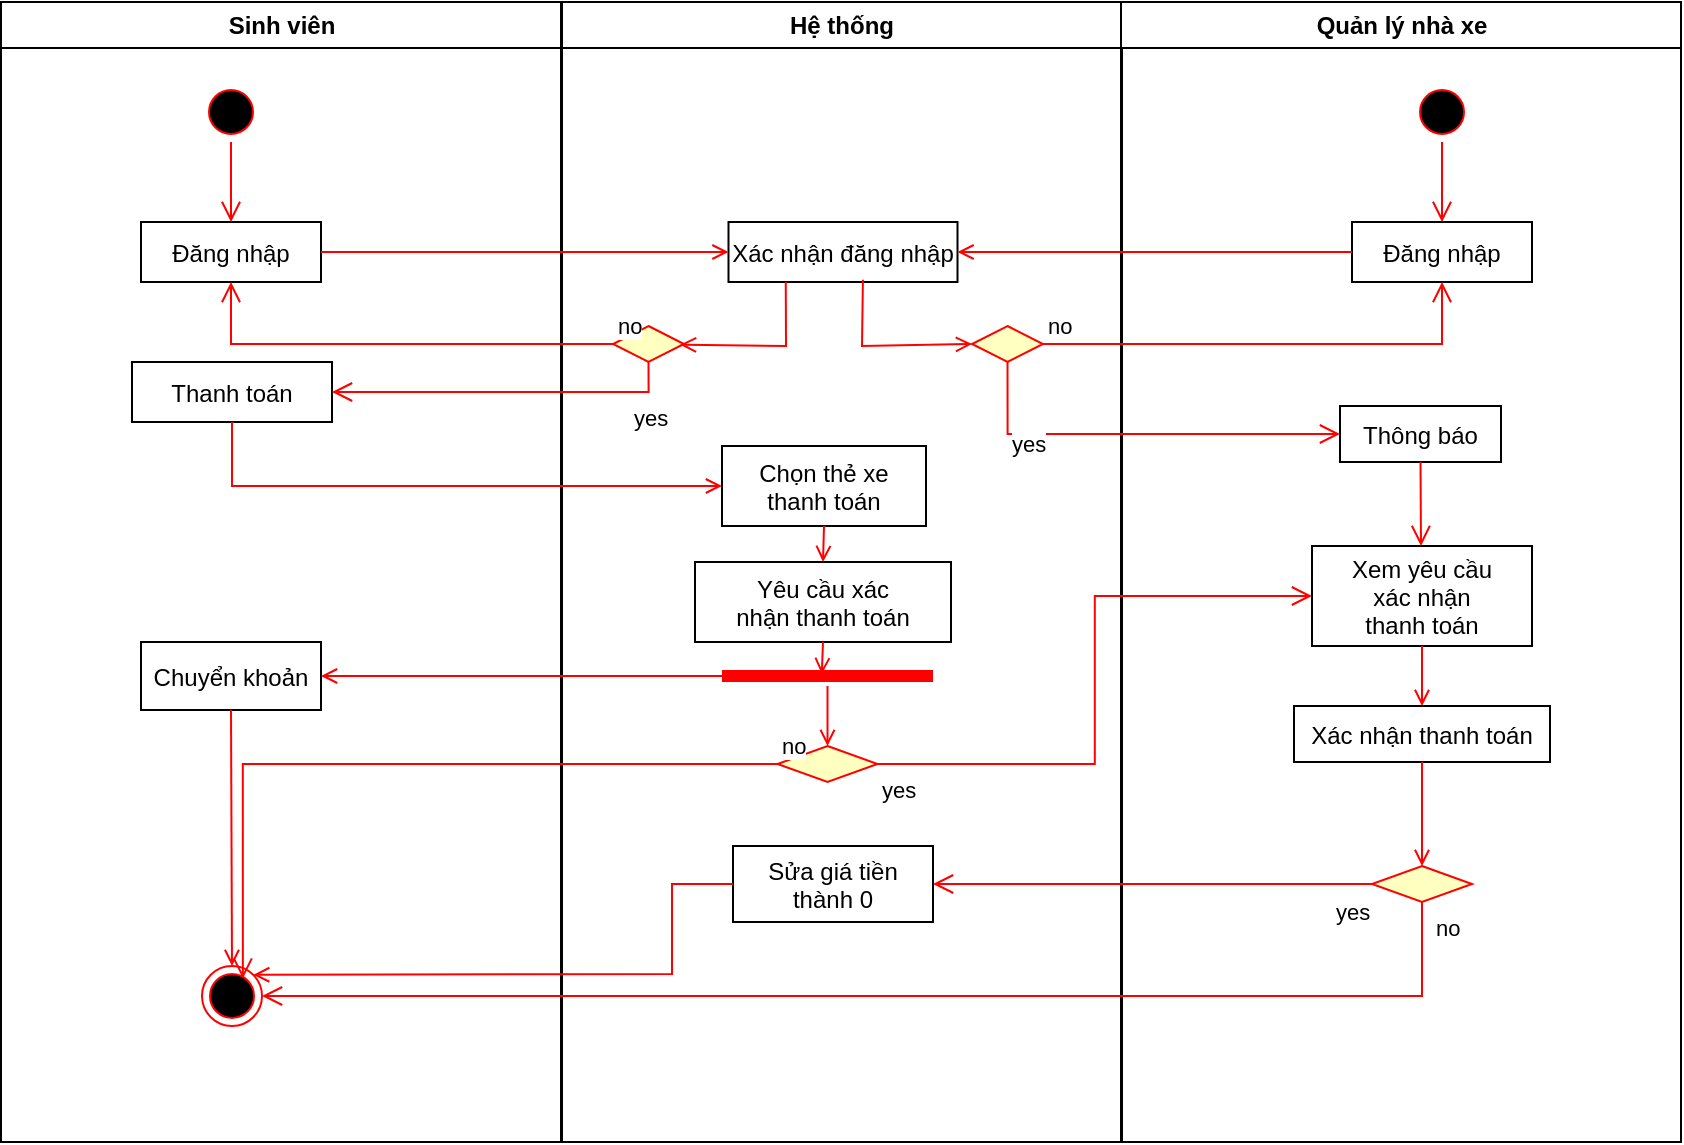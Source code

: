 <mxfile version="27.2.0">
  <diagram name="Page-1" id="e7e014a7-5840-1c2e-5031-d8a46d1fe8dd">
    <mxGraphModel dx="1246" dy="676" grid="1" gridSize="10" guides="1" tooltips="1" connect="1" arrows="1" fold="1" page="1" pageScale="1" pageWidth="1169" pageHeight="826" background="none" math="0" shadow="0">
      <root>
        <mxCell id="0" />
        <mxCell id="1" parent="0" />
        <mxCell id="2" value="Sinh viên" style="swimlane;whiteSpace=wrap" parent="1" vertex="1">
          <mxGeometry x="164.5" y="128" width="280" height="570" as="geometry" />
        </mxCell>
        <mxCell id="5" value="" style="ellipse;shape=startState;fillColor=#000000;strokeColor=#ff0000;" parent="2" vertex="1">
          <mxGeometry x="100" y="40" width="30" height="30" as="geometry" />
        </mxCell>
        <mxCell id="6" value="" style="edgeStyle=elbowEdgeStyle;elbow=horizontal;verticalAlign=bottom;endArrow=open;endSize=8;strokeColor=#FF0000;endFill=1;rounded=0" parent="2" source="5" target="7" edge="1">
          <mxGeometry x="100" y="40" as="geometry">
            <mxPoint x="115" y="110" as="targetPoint" />
          </mxGeometry>
        </mxCell>
        <mxCell id="7" value="Đăng nhập" style="" parent="2" vertex="1">
          <mxGeometry x="70" y="110" width="90" height="30" as="geometry" />
        </mxCell>
        <mxCell id="38" value="" style="ellipse;shape=endState;fillColor=#000000;strokeColor=#ff0000" parent="2" vertex="1">
          <mxGeometry x="100.5" y="482" width="30" height="30" as="geometry" />
        </mxCell>
        <mxCell id="8" value="Thanh toán" style="" parent="2" vertex="1">
          <mxGeometry x="65.5" y="180" width="100" height="30" as="geometry" />
        </mxCell>
        <mxCell id="30" value="Chuyển khoản" style="" parent="2" vertex="1">
          <mxGeometry x="70" y="320" width="90" height="34" as="geometry" />
        </mxCell>
        <mxCell id="ZterCogjY-lKpHSOgGzZ-84" value="" style="endArrow=open;strokeColor=#FF0000;endFill=1;rounded=0;exitX=0.5;exitY=1;exitDx=0;exitDy=0;entryX=0.5;entryY=0;entryDx=0;entryDy=0;" edge="1" parent="2" source="30" target="38">
          <mxGeometry relative="1" as="geometry">
            <mxPoint x="165.5" y="402" as="sourcePoint" />
            <mxPoint x="243.5" y="434" as="targetPoint" />
            <Array as="points" />
          </mxGeometry>
        </mxCell>
        <mxCell id="3" value="Hệ thống" style="swimlane;whiteSpace=wrap" parent="1" vertex="1">
          <mxGeometry x="445" y="128" width="280" height="570" as="geometry" />
        </mxCell>
        <mxCell id="15" value="Xác nhận đăng nhập" style="" parent="3" vertex="1">
          <mxGeometry x="83.25" y="110" width="114.5" height="30" as="geometry" />
        </mxCell>
        <mxCell id="18" value="Yêu cầu xác&#xa;nhận thanh toán" style="" parent="3" vertex="1">
          <mxGeometry x="66.5" y="280" width="128" height="40" as="geometry" />
        </mxCell>
        <mxCell id="16" value="Chọn thẻ xe&#xa;thanh toán" style="" parent="3" vertex="1">
          <mxGeometry x="80" y="222" width="102" height="40" as="geometry" />
        </mxCell>
        <mxCell id="ZterCogjY-lKpHSOgGzZ-56" value="" style="rhombus;whiteSpace=wrap;html=1;fontColor=#000000;fillColor=#ffffc0;strokeColor=#ff0000;" vertex="1" parent="3">
          <mxGeometry x="25.5" y="162" width="35.5" height="18" as="geometry" />
        </mxCell>
        <mxCell id="ZterCogjY-lKpHSOgGzZ-62" value="" style="endArrow=open;strokeColor=#FF0000;endFill=1;rounded=0;entryX=0.944;entryY=0.519;entryDx=0;entryDy=0;exitX=0.25;exitY=1;exitDx=0;exitDy=0;entryPerimeter=0;" edge="1" parent="3" source="15" target="ZterCogjY-lKpHSOgGzZ-56">
          <mxGeometry relative="1" as="geometry">
            <mxPoint x="126.75" y="165" as="sourcePoint" />
            <mxPoint x="125" y="203" as="targetPoint" />
            <Array as="points">
              <mxPoint x="112" y="172" />
            </Array>
          </mxGeometry>
        </mxCell>
        <mxCell id="24" value="" style="endArrow=open;strokeColor=#FF0000;endFill=1;rounded=0;entryX=0.5;entryY=0;entryDx=0;entryDy=0;exitX=0.5;exitY=1;exitDx=0;exitDy=0;" parent="3" source="16" target="18" edge="1">
          <mxGeometry relative="1" as="geometry">
            <mxPoint x="182" y="219" as="sourcePoint" />
            <mxPoint x="353.18" y="245.9" as="targetPoint" />
            <Array as="points" />
          </mxGeometry>
        </mxCell>
        <mxCell id="ZterCogjY-lKpHSOgGzZ-87" value="" style="rhombus;whiteSpace=wrap;html=1;fontColor=#000000;fillColor=#ffffc0;strokeColor=#ff0000;" vertex="1" parent="3">
          <mxGeometry x="107.75" y="372" width="50" height="18" as="geometry" />
        </mxCell>
        <mxCell id="ZterCogjY-lKpHSOgGzZ-72" value="" style="endArrow=open;strokeColor=#FF0000;endFill=1;rounded=0;exitX=0.5;exitY=1;exitDx=0;exitDy=0;entryX=0.473;entryY=0.405;entryDx=0;entryDy=0;entryPerimeter=0;" edge="1" parent="3" target="ZterCogjY-lKpHSOgGzZ-81" source="18">
          <mxGeometry relative="1" as="geometry">
            <mxPoint x="465" y="317" as="sourcePoint" />
            <mxPoint x="-115" y="299" as="targetPoint" />
            <Array as="points" />
          </mxGeometry>
        </mxCell>
        <mxCell id="ZterCogjY-lKpHSOgGzZ-81" value="" style="shape=line;html=1;strokeWidth=6;strokeColor=#ff0000;" vertex="1" parent="3">
          <mxGeometry x="80" y="332" width="105.5" height="10" as="geometry" />
        </mxCell>
        <mxCell id="ZterCogjY-lKpHSOgGzZ-86" value="" style="endArrow=open;strokeColor=#FF0000;endFill=1;rounded=0;entryX=0.5;entryY=0;entryDx=0;entryDy=0;" edge="1" parent="3" source="ZterCogjY-lKpHSOgGzZ-81" target="ZterCogjY-lKpHSOgGzZ-87">
          <mxGeometry relative="1" as="geometry">
            <mxPoint x="-125" y="362" as="sourcePoint" />
            <mxPoint x="133" y="392" as="targetPoint" />
          </mxGeometry>
        </mxCell>
        <mxCell id="ZterCogjY-lKpHSOgGzZ-107" value="" style="rhombus;whiteSpace=wrap;html=1;fontColor=#000000;fillColor=#ffffc0;strokeColor=#ff0000;" vertex="1" parent="3">
          <mxGeometry x="205" y="162" width="35.5" height="18" as="geometry" />
        </mxCell>
        <mxCell id="ZterCogjY-lKpHSOgGzZ-108" value="" style="endArrow=open;strokeColor=#FF0000;endFill=1;rounded=0;entryX=0;entryY=0.5;entryDx=0;entryDy=0;exitX=0.587;exitY=0.961;exitDx=0;exitDy=0;exitPerimeter=0;" edge="1" parent="3" target="ZterCogjY-lKpHSOgGzZ-107" source="15">
          <mxGeometry relative="1" as="geometry">
            <mxPoint x="282" y="192" as="sourcePoint" />
            <mxPoint x="295" y="255" as="targetPoint" />
            <Array as="points">
              <mxPoint x="150" y="172" />
            </Array>
          </mxGeometry>
        </mxCell>
        <mxCell id="ZterCogjY-lKpHSOgGzZ-82" value="Sửa giá tiền&#xa;thành 0" style="" vertex="1" parent="3">
          <mxGeometry x="85.5" y="422" width="100" height="38" as="geometry" />
        </mxCell>
        <mxCell id="4" value="Quản lý nhà xe" style="swimlane;whiteSpace=wrap" parent="1" vertex="1">
          <mxGeometry x="724.5" y="128" width="280" height="570" as="geometry" />
        </mxCell>
        <mxCell id="ZterCogjY-lKpHSOgGzZ-103" value="" style="ellipse;shape=startState;fillColor=#000000;strokeColor=#ff0000;" vertex="1" parent="4">
          <mxGeometry x="145.5" y="40" width="30" height="30" as="geometry" />
        </mxCell>
        <mxCell id="ZterCogjY-lKpHSOgGzZ-104" value="Đăng nhập" style="" vertex="1" parent="4">
          <mxGeometry x="115.5" y="110" width="90" height="30" as="geometry" />
        </mxCell>
        <mxCell id="ZterCogjY-lKpHSOgGzZ-105" value="" style="edgeStyle=elbowEdgeStyle;elbow=horizontal;verticalAlign=bottom;endArrow=open;endSize=8;strokeColor=#FF0000;endFill=1;rounded=0;entryX=0.5;entryY=0;entryDx=0;entryDy=0;" edge="1" parent="4" source="ZterCogjY-lKpHSOgGzZ-103" target="ZterCogjY-lKpHSOgGzZ-104">
          <mxGeometry x="-624.5" y="-88" as="geometry">
            <mxPoint x="-364.5" y="142" as="targetPoint" />
            <mxPoint x="-364.5" y="102" as="sourcePoint" />
          </mxGeometry>
        </mxCell>
        <mxCell id="ZterCogjY-lKpHSOgGzZ-111" value="Thông báo" style="" vertex="1" parent="4">
          <mxGeometry x="109.5" y="202" width="80.5" height="28" as="geometry" />
        </mxCell>
        <mxCell id="ZterCogjY-lKpHSOgGzZ-68" value="Xem yêu cầu&#xa;xác nhận&#xa;thanh toán" style="" vertex="1" parent="4">
          <mxGeometry x="95.5" y="272" width="110" height="50" as="geometry" />
        </mxCell>
        <mxCell id="ZterCogjY-lKpHSOgGzZ-112" value="" style="edgeStyle=elbowEdgeStyle;elbow=horizontal;verticalAlign=bottom;endArrow=open;endSize=8;strokeColor=#FF0000;endFill=1;rounded=0;exitX=0.5;exitY=1;exitDx=0;exitDy=0;entryX=0.5;entryY=0;entryDx=0;entryDy=0;" edge="1" parent="4" source="ZterCogjY-lKpHSOgGzZ-111" target="ZterCogjY-lKpHSOgGzZ-68">
          <mxGeometry x="-1349" y="-216" as="geometry">
            <mxPoint x="165.5" y="192" as="targetPoint" />
            <mxPoint x="165.5" y="152" as="sourcePoint" />
          </mxGeometry>
        </mxCell>
        <mxCell id="ZterCogjY-lKpHSOgGzZ-113" value="Xác nhận thanh toán" style="" vertex="1" parent="4">
          <mxGeometry x="86.5" y="352" width="128" height="28" as="geometry" />
        </mxCell>
        <mxCell id="ZterCogjY-lKpHSOgGzZ-69" value="" style="endArrow=open;strokeColor=#FF0000;endFill=1;rounded=0;exitX=0.5;exitY=1;exitDx=0;exitDy=0;entryX=0.5;entryY=0;entryDx=0;entryDy=0;" edge="1" parent="4" target="ZterCogjY-lKpHSOgGzZ-113" source="ZterCogjY-lKpHSOgGzZ-68">
          <mxGeometry relative="1" as="geometry">
            <mxPoint x="430" y="302" as="sourcePoint" />
            <mxPoint x="150.5" y="352" as="targetPoint" />
            <Array as="points" />
          </mxGeometry>
        </mxCell>
        <mxCell id="ZterCogjY-lKpHSOgGzZ-115" value="" style="rhombus;whiteSpace=wrap;html=1;fontColor=#000000;fillColor=#ffffc0;strokeColor=#ff0000;" vertex="1" parent="4">
          <mxGeometry x="125.5" y="432" width="50" height="18" as="geometry" />
        </mxCell>
        <mxCell id="ZterCogjY-lKpHSOgGzZ-118" value="" style="endArrow=open;strokeColor=#FF0000;endFill=1;rounded=0;entryX=0.5;entryY=0;entryDx=0;entryDy=0;exitX=0.5;exitY=1;exitDx=0;exitDy=0;" edge="1" parent="4" source="ZterCogjY-lKpHSOgGzZ-113" target="ZterCogjY-lKpHSOgGzZ-115">
          <mxGeometry relative="1" as="geometry">
            <mxPoint x="-84.5" y="362" as="sourcePoint" />
            <mxPoint x="-84.5" y="392" as="targetPoint" />
          </mxGeometry>
        </mxCell>
        <mxCell id="9" value="" style="endArrow=open;strokeColor=#FF0000;endFill=1;rounded=0;exitX=1;exitY=0.5;exitDx=0;exitDy=0;entryX=0;entryY=0.5;entryDx=0;entryDy=0;" parent="1" source="7" target="15" edge="1">
          <mxGeometry relative="1" as="geometry" />
        </mxCell>
        <mxCell id="ZterCogjY-lKpHSOgGzZ-66" value="no" style="edgeStyle=orthogonalEdgeStyle;html=1;align=left;verticalAlign=bottom;endArrow=open;endSize=8;strokeColor=#ff0000;rounded=0;exitX=0;exitY=0.5;exitDx=0;exitDy=0;entryX=0.5;entryY=1;entryDx=0;entryDy=0;" edge="1" parent="1" source="ZterCogjY-lKpHSOgGzZ-56" target="7">
          <mxGeometry x="-1" relative="1" as="geometry">
            <mxPoint x="689" y="330" as="targetPoint" />
            <mxPoint x="500" y="363" as="sourcePoint" />
          </mxGeometry>
        </mxCell>
        <mxCell id="ZterCogjY-lKpHSOgGzZ-67" value="yes" style="edgeStyle=orthogonalEdgeStyle;html=1;align=left;verticalAlign=top;endArrow=open;endSize=8;strokeColor=#ff0000;rounded=0;exitX=0.5;exitY=1;exitDx=0;exitDy=0;" edge="1" parent="1" source="ZterCogjY-lKpHSOgGzZ-56" target="8">
          <mxGeometry x="-0.722" relative="1" as="geometry">
            <mxPoint x="802" y="347" as="targetPoint" />
            <mxPoint x="650" y="320" as="sourcePoint" />
            <mxPoint as="offset" />
          </mxGeometry>
        </mxCell>
        <mxCell id="ZterCogjY-lKpHSOgGzZ-75" value="" style="endArrow=open;strokeColor=#FF0000;endFill=1;rounded=0;exitX=0.5;exitY=1;exitDx=0;exitDy=0;entryX=0;entryY=0.5;entryDx=0;entryDy=0;" edge="1" parent="1" source="8" target="16">
          <mxGeometry relative="1" as="geometry">
            <mxPoint x="525" y="531" as="sourcePoint" />
            <mxPoint x="510" y="413" as="targetPoint" />
            <Array as="points">
              <mxPoint x="280" y="370" />
            </Array>
          </mxGeometry>
        </mxCell>
        <mxCell id="ZterCogjY-lKpHSOgGzZ-83" value="" style="endArrow=open;strokeColor=#FF0000;endFill=1;rounded=0;entryX=1;entryY=0.5;entryDx=0;entryDy=0;" edge="1" parent="1" target="30">
          <mxGeometry relative="1" as="geometry">
            <mxPoint x="530" y="465" as="sourcePoint" />
            <mxPoint x="330" y="492" as="targetPoint" />
            <Array as="points" />
          </mxGeometry>
        </mxCell>
        <mxCell id="ZterCogjY-lKpHSOgGzZ-88" value="no" style="edgeStyle=orthogonalEdgeStyle;html=1;align=left;verticalAlign=bottom;endArrow=open;endSize=8;strokeColor=#ff0000;rounded=0;entryX=0.681;entryY=0.21;entryDx=0;entryDy=0;entryPerimeter=0;" edge="1" source="ZterCogjY-lKpHSOgGzZ-87" parent="1" target="38">
          <mxGeometry x="-1" relative="1" as="geometry">
            <mxPoint x="350" y="540" as="targetPoint" />
          </mxGeometry>
        </mxCell>
        <mxCell id="ZterCogjY-lKpHSOgGzZ-106" value="" style="endArrow=open;strokeColor=#FF0000;endFill=1;rounded=0;exitX=0;exitY=0.5;exitDx=0;exitDy=0;entryX=1;entryY=0.5;entryDx=0;entryDy=0;" edge="1" parent="1" source="ZterCogjY-lKpHSOgGzZ-104" target="15">
          <mxGeometry relative="1" as="geometry">
            <mxPoint x="520" y="270" as="sourcePoint" />
            <mxPoint x="723" y="270" as="targetPoint" />
          </mxGeometry>
        </mxCell>
        <mxCell id="ZterCogjY-lKpHSOgGzZ-109" value="no" style="edgeStyle=orthogonalEdgeStyle;html=1;align=left;verticalAlign=bottom;endArrow=open;endSize=8;strokeColor=#ff0000;rounded=0;exitX=1;exitY=0.5;exitDx=0;exitDy=0;entryX=0.5;entryY=1;entryDx=0;entryDy=0;" edge="1" parent="1" source="ZterCogjY-lKpHSOgGzZ-107" target="ZterCogjY-lKpHSOgGzZ-104">
          <mxGeometry x="-1" relative="1" as="geometry">
            <mxPoint x="450" y="320" as="targetPoint" />
            <mxPoint x="670" y="415" as="sourcePoint" />
          </mxGeometry>
        </mxCell>
        <mxCell id="ZterCogjY-lKpHSOgGzZ-110" value="yes" style="edgeStyle=orthogonalEdgeStyle;html=1;align=left;verticalAlign=top;endArrow=open;endSize=8;strokeColor=#ff0000;rounded=0;exitX=0.5;exitY=1;exitDx=0;exitDy=0;entryX=0;entryY=0.5;entryDx=0;entryDy=0;" edge="1" parent="1" source="ZterCogjY-lKpHSOgGzZ-107" target="ZterCogjY-lKpHSOgGzZ-111">
          <mxGeometry x="-0.722" relative="1" as="geometry">
            <mxPoint x="800" y="350" as="targetPoint" />
            <mxPoint x="820" y="372" as="sourcePoint" />
            <mxPoint as="offset" />
          </mxGeometry>
        </mxCell>
        <mxCell id="ZterCogjY-lKpHSOgGzZ-89" value="yes" style="edgeStyle=orthogonalEdgeStyle;html=1;align=left;verticalAlign=top;endArrow=open;endSize=8;strokeColor=#ff0000;rounded=0;entryX=0;entryY=0.5;entryDx=0;entryDy=0;" edge="1" source="ZterCogjY-lKpHSOgGzZ-87" parent="1" target="ZterCogjY-lKpHSOgGzZ-68">
          <mxGeometry x="-1" relative="1" as="geometry">
            <mxPoint x="565" y="570" as="targetPoint" />
          </mxGeometry>
        </mxCell>
        <mxCell id="ZterCogjY-lKpHSOgGzZ-116" value="no" style="edgeStyle=orthogonalEdgeStyle;html=1;align=left;verticalAlign=bottom;endArrow=open;endSize=8;strokeColor=#ff0000;rounded=0;entryX=1;entryY=0.5;entryDx=0;entryDy=0;" edge="1" parent="1" source="ZterCogjY-lKpHSOgGzZ-115" target="38">
          <mxGeometry x="-0.93" y="5" relative="1" as="geometry">
            <mxPoint x="590" y="670" as="targetPoint" />
            <Array as="points">
              <mxPoint x="875" y="625" />
            </Array>
            <mxPoint as="offset" />
          </mxGeometry>
        </mxCell>
        <mxCell id="ZterCogjY-lKpHSOgGzZ-117" value="yes" style="edgeStyle=orthogonalEdgeStyle;html=1;align=left;verticalAlign=top;endArrow=open;endSize=8;strokeColor=#ff0000;rounded=0;entryX=1;entryY=0.5;entryDx=0;entryDy=0;" edge="1" parent="1" source="ZterCogjY-lKpHSOgGzZ-115" target="ZterCogjY-lKpHSOgGzZ-82">
          <mxGeometry x="-0.818" y="1" relative="1" as="geometry">
            <mxPoint x="1115" y="470" as="targetPoint" />
            <mxPoint as="offset" />
          </mxGeometry>
        </mxCell>
        <mxCell id="ZterCogjY-lKpHSOgGzZ-122" value="" style="endArrow=open;strokeColor=#FF0000;endFill=1;rounded=0;exitX=0;exitY=0.5;exitDx=0;exitDy=0;entryX=1;entryY=0;entryDx=0;entryDy=0;" edge="1" parent="1" source="ZterCogjY-lKpHSOgGzZ-82" target="38">
          <mxGeometry relative="1" as="geometry">
            <mxPoint x="320" y="410" as="sourcePoint" />
            <mxPoint x="565" y="442" as="targetPoint" />
            <Array as="points">
              <mxPoint x="500" y="569" />
              <mxPoint x="500" y="614" />
            </Array>
          </mxGeometry>
        </mxCell>
      </root>
    </mxGraphModel>
  </diagram>
</mxfile>
